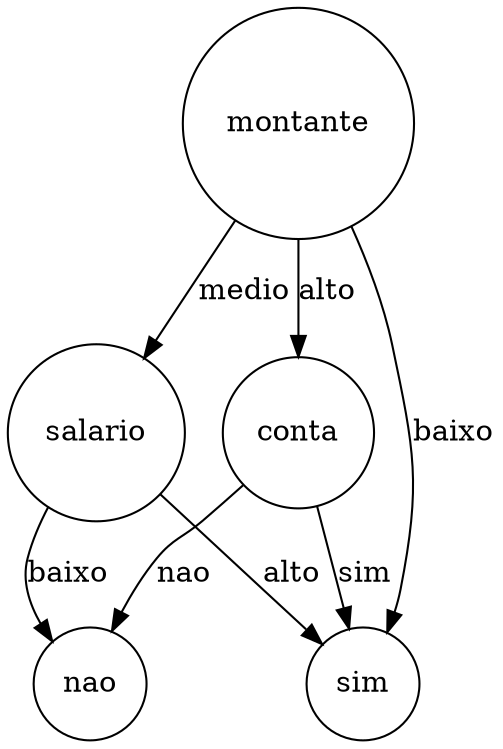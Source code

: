digraph {
	node [shape=circle]
	montante [label=montante]
	salario [label=salario]
	nao [label=nao]
		salario -> nao [label=baixo]
	sim [label=sim]
		salario -> sim [label=alto]
		montante -> salario [label=medio]
	sim [label=sim]
		montante -> sim [label=baixo]
	conta [label=conta]
	nao [label=nao]
		conta -> nao [label=nao]
	sim [label=sim]
		conta -> sim [label=sim]
		montante -> conta [label=alto]
}